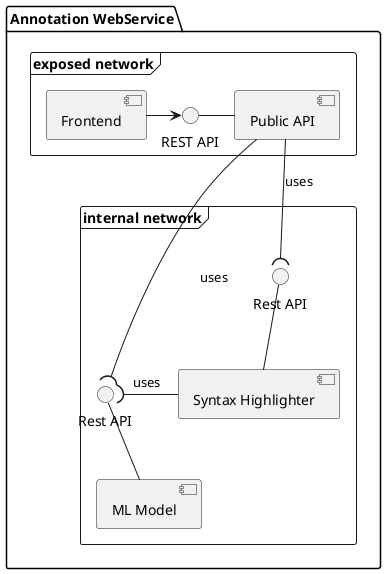 @startuml
skinparam defaultFontName Hevetica Neue

package "Annotation WebService" {
  frame "exposed network" {
    [Frontend] as FrontendService
    
    () "REST API" as PAPIAPI
    [Public API] as PAPI
    PAPIAPI -  PAPI
  }
  
  frame "internal network" {

    () "Rest API" as SHAPI
    [Syntax Highlighter] as SH
    SHAPI -- SH
    
    () "Rest API" as MLAPI
    [ML Model] as ML
    MLAPI -- ML
  }
  
  
  FrontendService -> PAPIAPI
 
  PAPI --( SHAPI :uses
  PAPI --( MLAPI :uses
  SH -( MLAPI :uses
  
}
@enduml
